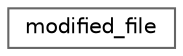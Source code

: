 digraph "Graphical Class Hierarchy"
{
 // INTERACTIVE_SVG=YES
 // LATEX_PDF_SIZE
  bgcolor="transparent";
  edge [fontname=Helvetica,fontsize=10,labelfontname=Helvetica,labelfontsize=10];
  node [fontname=Helvetica,fontsize=10,shape=box,height=0.2,width=0.4];
  rankdir="LR";
  Node0 [id="Node000000",label="modified_file",height=0.2,width=0.4,color="grey40", fillcolor="white", style="filled",URL="$da/d9f/structmodified__file.html",tooltip=" "];
}
